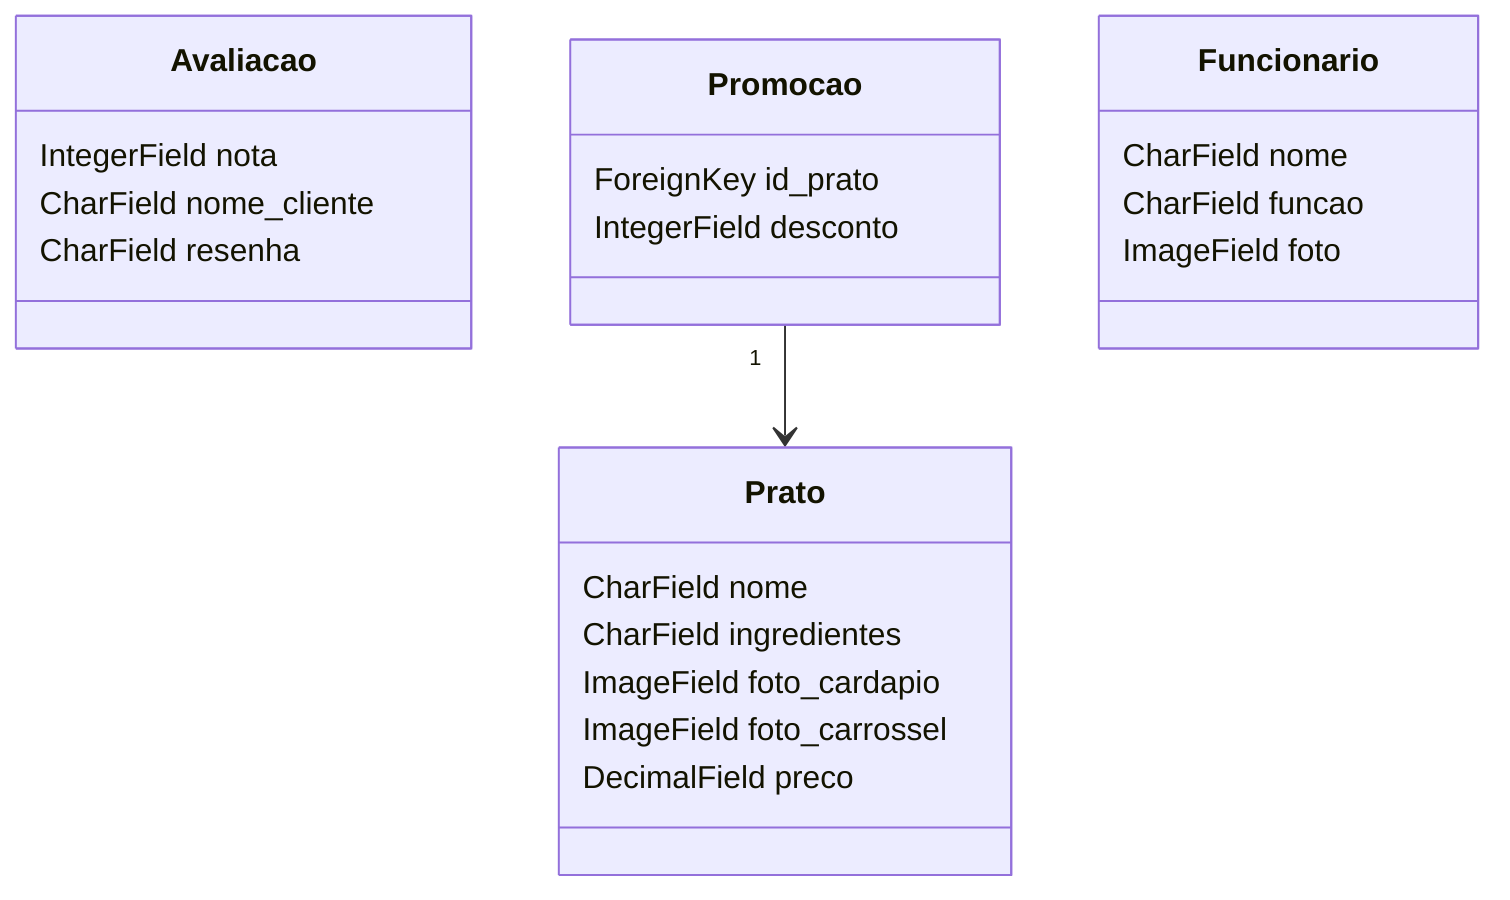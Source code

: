 classDiagram
    class Prato{
      CharField nome
      CharField ingredientes
      ImageField foto_cardapio
      ImageField foto_carrossel
      DecimalField preco
    }
    class Avaliacao{
      IntegerField nota
      CharField nome_cliente
      CharField resenha
    }
    class Promocao{
      ForeignKey id_prato
      IntegerField desconto
    }
    class Funcionario{
        CharField nome
        CharField funcao
        ImageField foto
    }
    Promocao "1" --> Prato